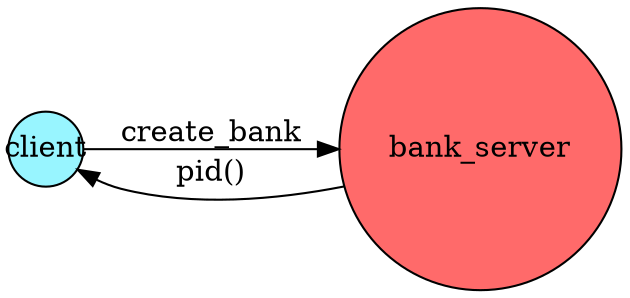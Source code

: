 digraph G {
  rankdir=LR
  {
    node [style=filled shape="circle"]
    client [fillcolor=cadetblue1 fixedsize=true label="client"]
    bank [fillcolor=indianred1 label="bank_server"]
  }

  client -> bank [label="create_bank"]
  client -> bank [label="pid()", dir=back]
}